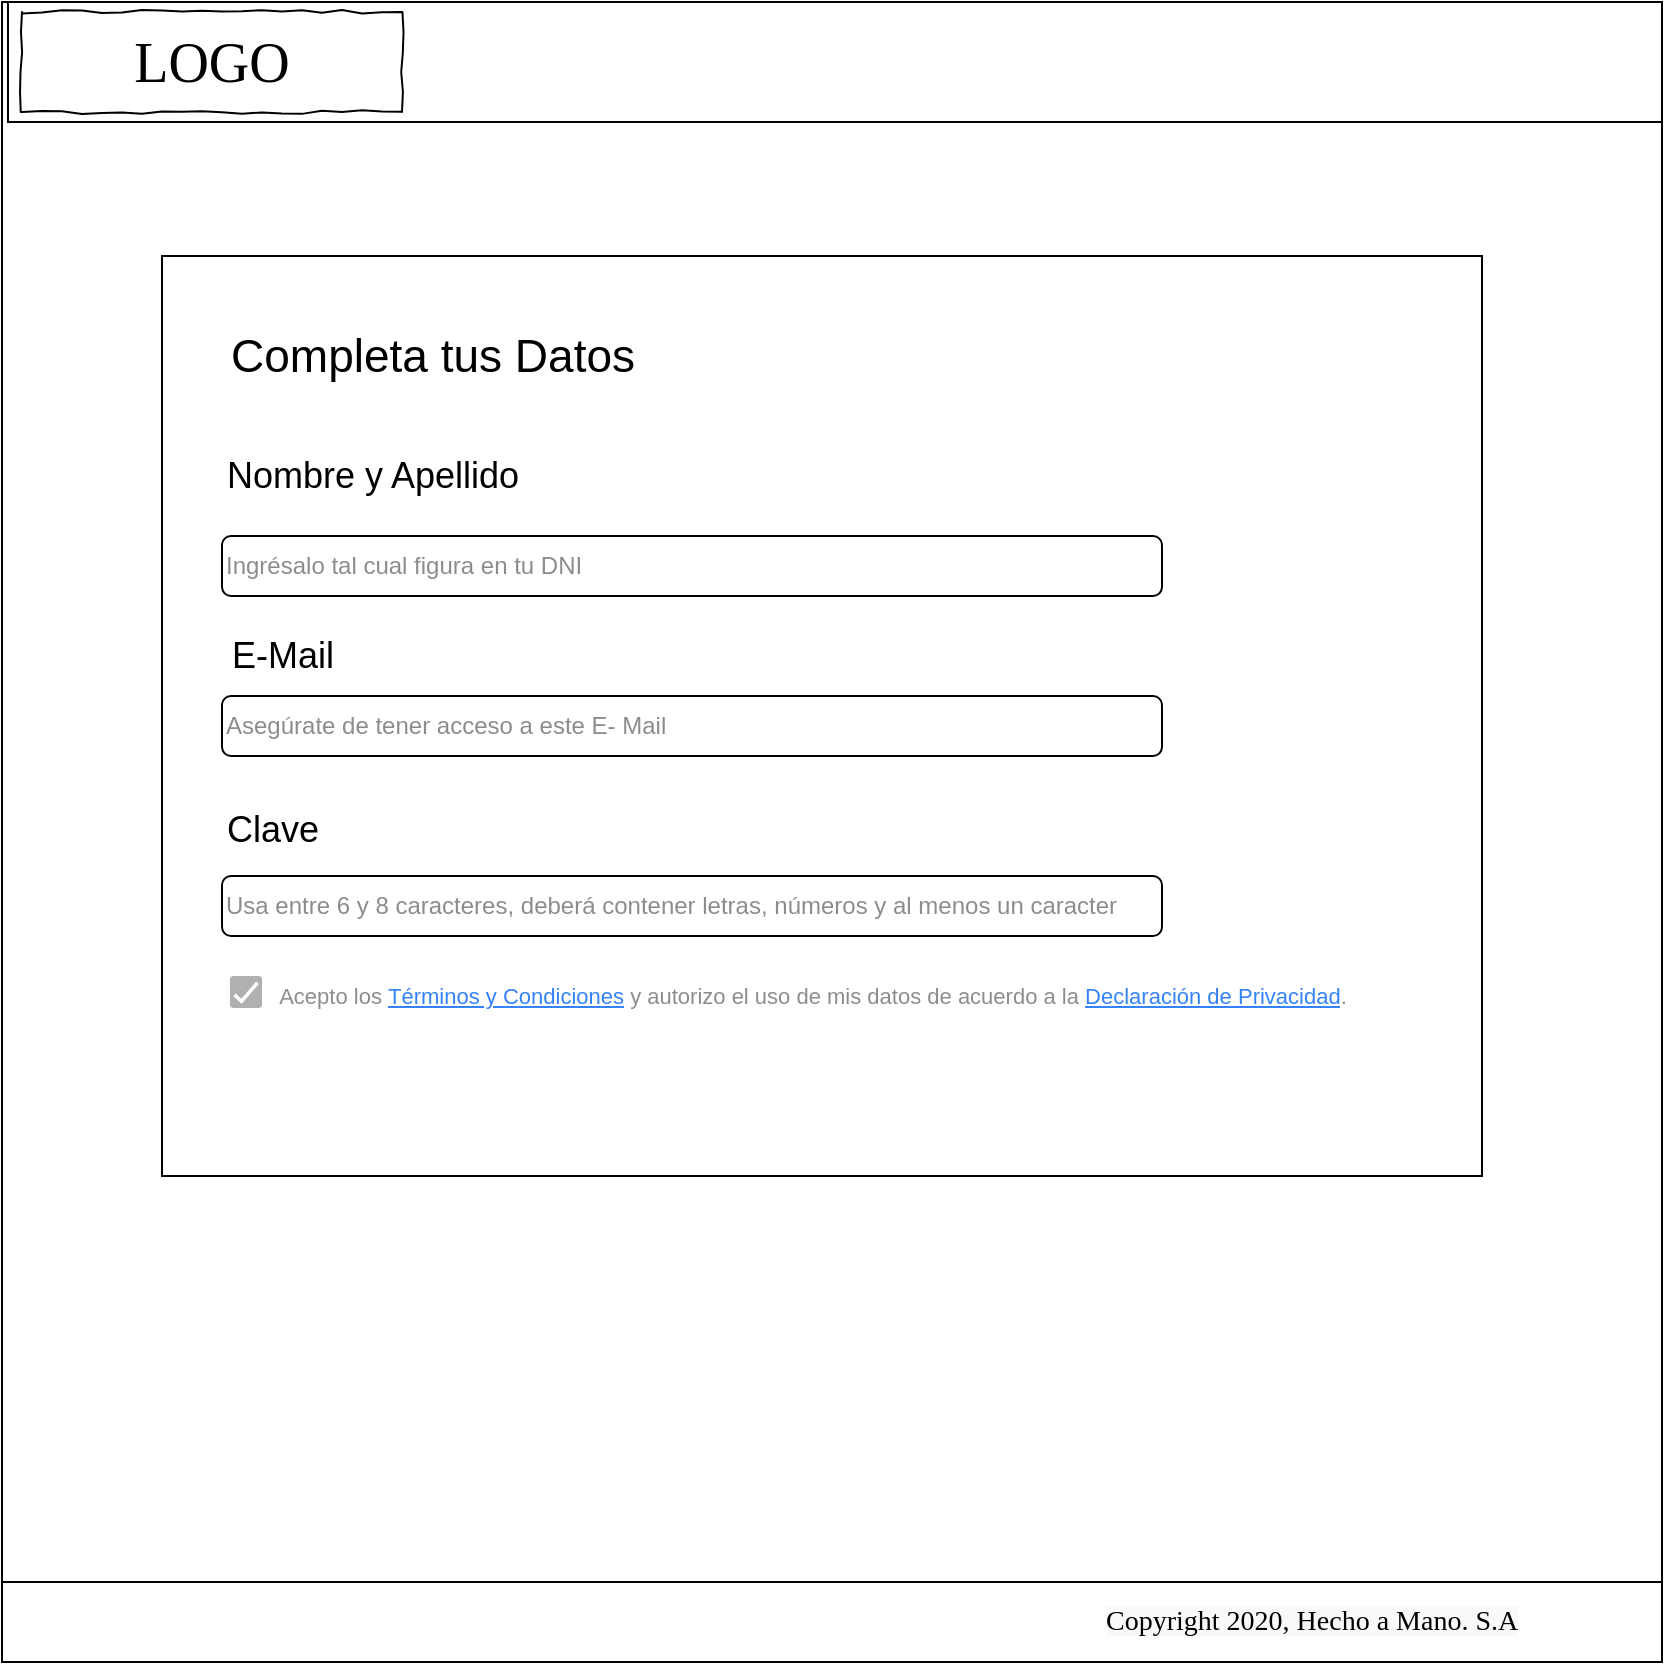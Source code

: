 <mxfile version="14.2.2" type="github">
  <diagram id="Xfyv7IOQzojDjEUrqk7k" name="Page-1">
    <mxGraphModel dx="3231" dy="4350" grid="1" gridSize="10" guides="1" tooltips="1" connect="1" arrows="1" fold="1" page="1" pageScale="1" pageWidth="827" pageHeight="1169" math="0" shadow="0">
      <root>
        <mxCell id="0" />
        <mxCell id="1" parent="0" />
        <mxCell id="hJRNVsqhO5odHL188pAT-2" value="" style="whiteSpace=wrap;html=1;aspect=fixed;" vertex="1" parent="1">
          <mxGeometry x="-830" y="-3507" width="830" height="830" as="geometry" />
        </mxCell>
        <mxCell id="hJRNVsqhO5odHL188pAT-3" value="" style="rounded=0;whiteSpace=wrap;html=1;" vertex="1" parent="1">
          <mxGeometry x="-827" y="-3507" width="827" height="60" as="geometry" />
        </mxCell>
        <mxCell id="hJRNVsqhO5odHL188pAT-4" value="LOGO" style="whiteSpace=wrap;html=1;rounded=0;shadow=0;labelBackgroundColor=none;strokeWidth=1;fontFamily=Verdana;fontSize=28;align=center;comic=1;" vertex="1" parent="1">
          <mxGeometry x="-820" y="-3502" width="190" height="50" as="geometry" />
        </mxCell>
        <mxCell id="hJRNVsqhO5odHL188pAT-7" value="" style="rounded=0;whiteSpace=wrap;html=1;" vertex="1" parent="1">
          <mxGeometry x="-750" y="-3380" width="660" height="460" as="geometry" />
        </mxCell>
        <mxCell id="hJRNVsqhO5odHL188pAT-8" value="&lt;font style=&quot;font-size: 23px&quot;&gt;Completa tus Datos&lt;/font&gt;" style="text;html=1;resizable=0;autosize=1;align=center;verticalAlign=middle;points=[];fillColor=none;strokeColor=none;rounded=0;" vertex="1" parent="1">
          <mxGeometry x="-725" y="-3340" width="220" height="20" as="geometry" />
        </mxCell>
        <mxCell id="hJRNVsqhO5odHL188pAT-10" value="&lt;span style=&quot;font-size: 18px ; text-align: left ; background-color: rgb(255 , 255 , 255)&quot;&gt;Nombre y Apellido&lt;/span&gt;" style="text;html=1;resizable=0;autosize=1;align=center;verticalAlign=middle;points=[];fillColor=none;strokeColor=none;rounded=0;" vertex="1" parent="1">
          <mxGeometry x="-725" y="-3280" width="160" height="20" as="geometry" />
        </mxCell>
        <mxCell id="hJRNVsqhO5odHL188pAT-13" value="&lt;font style=&quot;font-size: 18px&quot;&gt;Clave&lt;/font&gt;" style="text;html=1;resizable=0;autosize=1;align=center;verticalAlign=middle;points=[];fillColor=none;strokeColor=none;rounded=0;" vertex="1" parent="1">
          <mxGeometry x="-725" y="-3103.5" width="60" height="20" as="geometry" />
        </mxCell>
        <mxCell id="hJRNVsqhO5odHL188pAT-14" value="" style="rounded=1;whiteSpace=wrap;html=1;" vertex="1" parent="1">
          <mxGeometry x="-720" y="-3240" width="470" height="30" as="geometry" />
        </mxCell>
        <mxCell id="hJRNVsqhO5odHL188pAT-15" value="&lt;span style=&quot;color: rgba(0 , 0 , 0 , 0.45) ; background-color: rgb(255 , 255 , 255)&quot;&gt;&lt;font style=&quot;font-size: 12px&quot;&gt;Asegúrate de tener acceso a este E- Mail&amp;nbsp; &amp;nbsp;&lt;/font&gt;&lt;/span&gt;" style="rounded=1;whiteSpace=wrap;html=1;align=left;" vertex="1" parent="1">
          <mxGeometry x="-720" y="-3160" width="470" height="30" as="geometry" />
        </mxCell>
        <mxCell id="hJRNVsqhO5odHL188pAT-16" value="&lt;span style=&quot;color: rgba(0 , 0 , 0 , 0.45) ; background-color: rgb(255 , 255 , 255)&quot;&gt;&lt;font style=&quot;font-size: 12px&quot;&gt;Usa entre 6 y 8 caracteres, deberá contener letras, números y al menos un caracter&amp;nbsp;&lt;/font&gt;&lt;/span&gt;" style="rounded=1;whiteSpace=wrap;html=1;align=left;" vertex="1" parent="1">
          <mxGeometry x="-720" y="-3070" width="470" height="30" as="geometry" />
        </mxCell>
        <mxCell id="hJRNVsqhO5odHL188pAT-17" value="&lt;font style=&quot;font-size: 11px&quot;&gt;&lt;span style=&quot;color: rgba(0 , 0 , 0 , 0.45) ; background-color: rgb(255 , 255 , 255)&quot;&gt;Acepto los&amp;nbsp;&lt;/span&gt;&lt;a target=&quot;_blank&quot; href=&quot;https://ayuda.mercadolibre.com.uy/ayuda/terminos-y-condiciones-de-uso_991&quot; style=&quot;color: rgb(52 , 131 , 250) ; background-color: rgb(255 , 255 , 255)&quot;&gt;Términos y Condiciones&lt;/a&gt;&lt;span style=&quot;color: rgba(0 , 0 , 0 , 0.45) ; background-color: rgb(255 , 255 , 255)&quot;&gt;&amp;nbsp;y autorizo el uso de mis datos de acuerdo a la&amp;nbsp;&lt;/span&gt;&lt;a target=&quot;_blank&quot; href=&quot;https://www.mercadolibre.com.uy/privacidad&quot; style=&quot;color: rgb(52 , 131 , 250) ; background-color: rgb(255 , 255 , 255)&quot;&gt;Declaración de Privacidad&lt;/a&gt;&lt;span style=&quot;color: rgba(0 , 0 , 0 , 0.45) ; background-color: rgb(255 , 255 , 255)&quot;&gt;.&lt;/span&gt;&lt;/font&gt;" style="text;html=1;resizable=0;autosize=1;align=center;verticalAlign=middle;points=[];fillColor=none;strokeColor=none;rounded=0;" vertex="1" parent="1">
          <mxGeometry x="-700" y="-3020" width="550" height="20" as="geometry" />
        </mxCell>
        <mxCell id="hJRNVsqhO5odHL188pAT-18" value="&lt;span style=&quot;color: rgba(0 , 0 , 0 , 0.45) ; background-color: rgb(255 , 255 , 255)&quot;&gt;&lt;font style=&quot;font-size: 12px&quot;&gt;Ingrésalo tal cual figura en tu DNI&amp;nbsp;&lt;/font&gt;&lt;/span&gt;" style="text;html=1;resizable=0;autosize=1;align=left;verticalAlign=middle;points=[];fillColor=none;strokeColor=none;rounded=0;" vertex="1" parent="1">
          <mxGeometry x="-720" y="-3235" width="200" height="20" as="geometry" />
        </mxCell>
        <mxCell id="hJRNVsqhO5odHL188pAT-19" value="&lt;span style=&quot;font-size: 18px ; text-align: left ; background-color: rgb(255 , 255 , 255)&quot;&gt;E-Mail&lt;/span&gt;" style="text;html=1;resizable=0;autosize=1;align=center;verticalAlign=middle;points=[];fillColor=none;strokeColor=none;rounded=0;" vertex="1" parent="1">
          <mxGeometry x="-725" y="-3190" width="70" height="20" as="geometry" />
        </mxCell>
        <mxCell id="hJRNVsqhO5odHL188pAT-20" value="" style="dashed=0;labelPosition=right;align=left;shape=mxgraph.gmdl.checkbox;strokeColor=none;fillColor=#B0B0B0;strokeWidth=2;aspect=fixed;" vertex="1" parent="1">
          <mxGeometry x="-716" y="-3020" width="16" height="16" as="geometry" />
        </mxCell>
        <mxCell id="hJRNVsqhO5odHL188pAT-21" value="" style="rounded=0;whiteSpace=wrap;html=1;" vertex="1" parent="1">
          <mxGeometry x="-830" y="-2717" width="830" height="40" as="geometry" />
        </mxCell>
        <mxCell id="hJRNVsqhO5odHL188pAT-22" value="&lt;meta charset=&quot;utf-8&quot;&gt;&lt;span style=&quot;color: rgb(0, 0, 0); font-family: verdana; font-size: 14px; font-style: normal; font-weight: 400; letter-spacing: normal; text-align: left; text-indent: 0px; text-transform: none; word-spacing: 0px; background-color: rgb(248, 249, 250); display: inline; float: none;&quot;&gt;Copyright 2020, Hecho a Mano. S.A&lt;/span&gt;" style="text;whiteSpace=wrap;html=1;" vertex="1" parent="1">
          <mxGeometry x="-280" y="-2712" width="280" height="30" as="geometry" />
        </mxCell>
      </root>
    </mxGraphModel>
  </diagram>
</mxfile>
